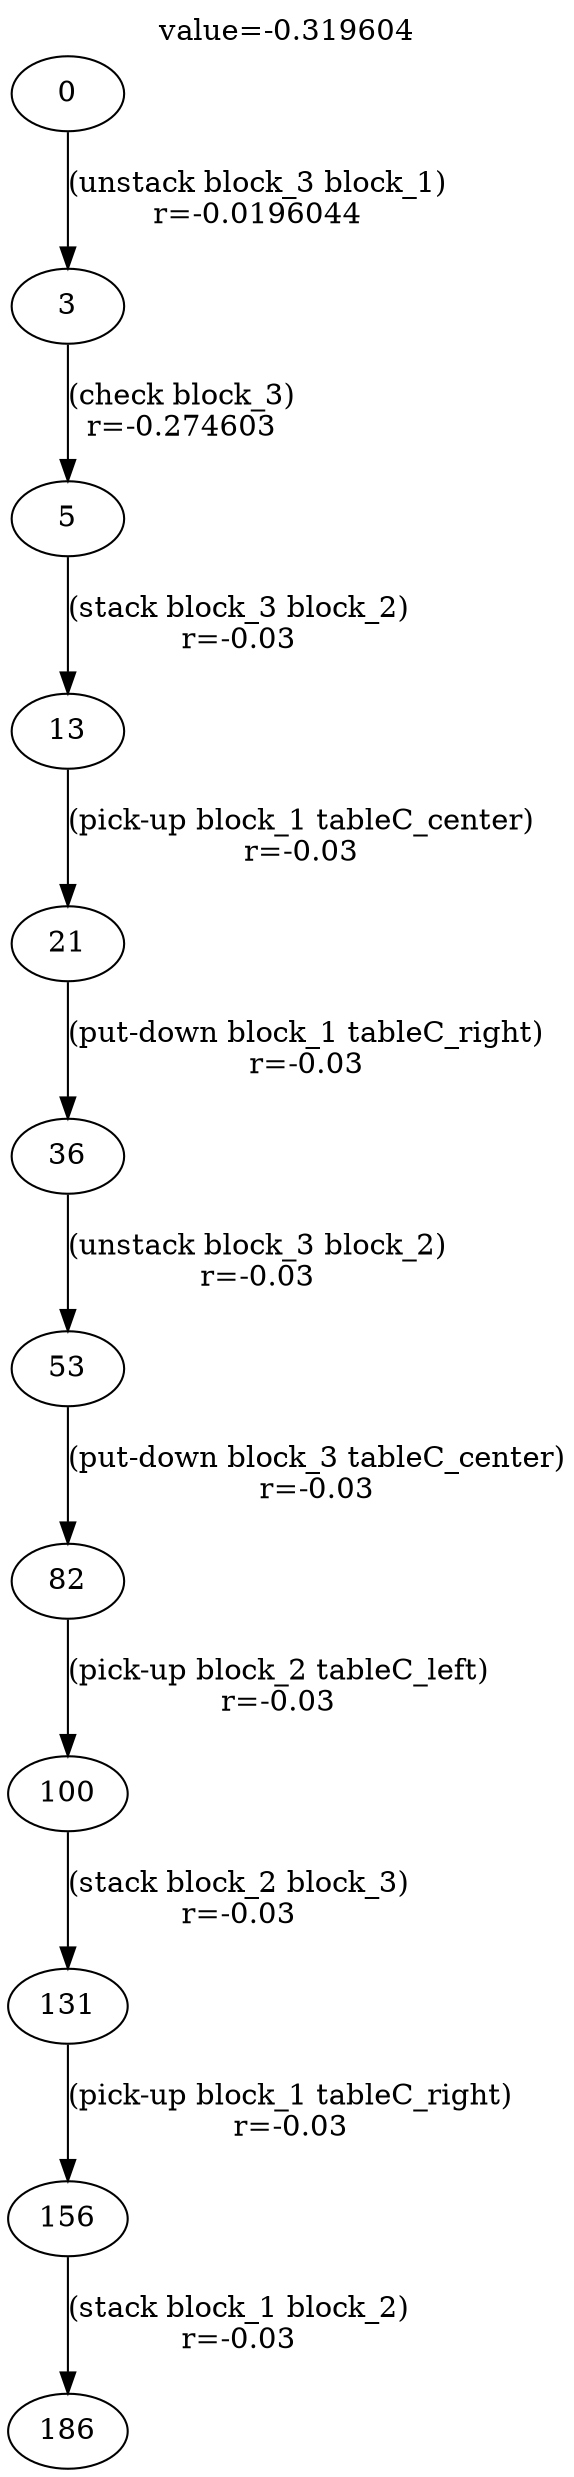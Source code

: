digraph g{
label="value=-0.319604"
labelloc=top
0->3 [ label="(unstack block_3 block_1)
r=-0.0196044" ];
3->5 [ label="(check block_3)
r=-0.274603" ];
5->13 [ label="(stack block_3 block_2)
r=-0.03" ];
13->21 [ label="(pick-up block_1 tableC_center)
r=-0.03" ];
21->36 [ label="(put-down block_1 tableC_right)
r=-0.03" ];
36->53 [ label="(unstack block_3 block_2)
r=-0.03" ];
53->82 [ label="(put-down block_3 tableC_center)
r=-0.03" ];
82->100 [ label="(pick-up block_2 tableC_left)
r=-0.03" ];
100->131 [ label="(stack block_2 block_3)
r=-0.03" ];
131->156 [ label="(pick-up block_1 tableC_right)
r=-0.03" ];
156->186 [ label="(stack block_1 block_2)
r=-0.03" ];
}
